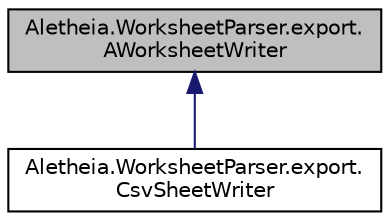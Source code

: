 digraph "Aletheia.WorksheetParser.export.AWorksheetWriter"
{
  edge [fontname="Helvetica",fontsize="10",labelfontname="Helvetica",labelfontsize="10"];
  node [fontname="Helvetica",fontsize="10",shape=record];
  Node0 [label="Aletheia.WorksheetParser.export.\lAWorksheetWriter",height=0.2,width=0.4,color="black", fillcolor="grey75", style="filled", fontcolor="black"];
  Node0 -> Node1 [dir="back",color="midnightblue",fontsize="10",style="solid",fontname="Helvetica"];
  Node1 [label="Aletheia.WorksheetParser.export.\lCsvSheetWriter",height=0.2,width=0.4,color="black", fillcolor="white", style="filled",URL="$class_aletheia_1_1_worksheet_parser_1_1export_1_1_csv_sheet_writer.html",tooltip="CsvSheetWriter is a inherited class which holds necessary methods and variables for writing data tabl..."];
}
